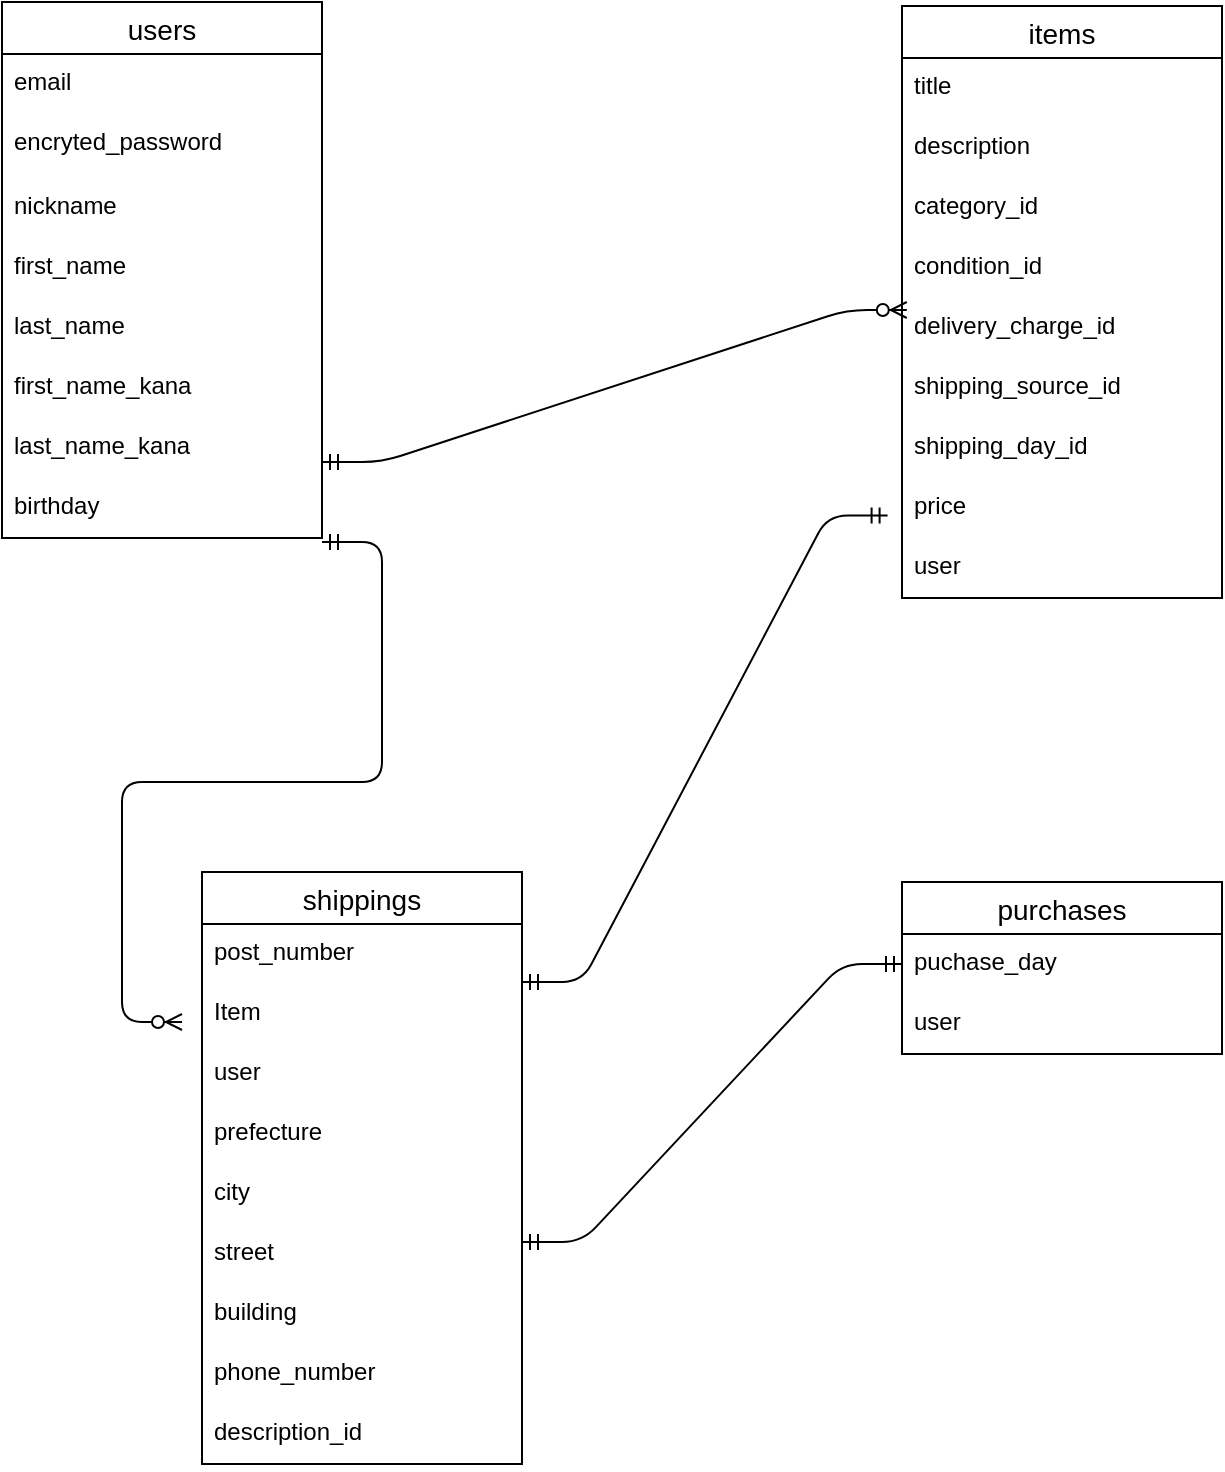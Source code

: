 <mxfile>
    <diagram id="FzIGQmmzbAbOqTe1vPDh" name="ページ1">
        <mxGraphModel dx="258" dy="563" grid="1" gridSize="10" guides="1" tooltips="1" connect="1" arrows="1" fold="1" page="1" pageScale="1" pageWidth="827" pageHeight="1169" math="0" shadow="0">
            <root>
                <mxCell id="0"/>
                <mxCell id="1" parent="0"/>
                <mxCell id="2" value="users" style="swimlane;fontStyle=0;childLayout=stackLayout;horizontal=1;startSize=26;horizontalStack=0;resizeParent=1;resizeParentMax=0;resizeLast=0;collapsible=1;marginBottom=0;align=center;fontSize=14;" parent="1" vertex="1">
                    <mxGeometry x="100" y="150" width="160" height="268" as="geometry"/>
                </mxCell>
                <mxCell id="3" value="email &#10;" style="text;strokeColor=none;fillColor=none;spacingLeft=4;spacingRight=4;overflow=hidden;rotatable=0;points=[[0,0.5],[1,0.5]];portConstraint=eastwest;fontSize=12;" parent="2" vertex="1">
                    <mxGeometry y="26" width="160" height="30" as="geometry"/>
                </mxCell>
                <mxCell id="5" value="encryted_password" style="text;strokeColor=none;fillColor=none;spacingLeft=4;spacingRight=4;overflow=hidden;rotatable=0;points=[[0,0.5],[1,0.5]];portConstraint=eastwest;fontSize=12;" parent="2" vertex="1">
                    <mxGeometry y="56" width="160" height="32" as="geometry"/>
                </mxCell>
                <mxCell id="39" value="nickname" style="text;strokeColor=none;fillColor=none;spacingLeft=4;spacingRight=4;overflow=hidden;rotatable=0;points=[[0,0.5],[1,0.5]];portConstraint=eastwest;fontSize=12;" parent="2" vertex="1">
                    <mxGeometry y="88" width="160" height="30" as="geometry"/>
                </mxCell>
                <mxCell id="45" value="first_name" style="text;strokeColor=none;fillColor=none;spacingLeft=4;spacingRight=4;overflow=hidden;rotatable=0;points=[[0,0.5],[1,0.5]];portConstraint=eastwest;fontSize=12;" parent="2" vertex="1">
                    <mxGeometry y="118" width="160" height="30" as="geometry"/>
                </mxCell>
                <mxCell id="40" value="last_name" style="text;strokeColor=none;fillColor=none;spacingLeft=4;spacingRight=4;overflow=hidden;rotatable=0;points=[[0,0.5],[1,0.5]];portConstraint=eastwest;fontSize=12;" parent="2" vertex="1">
                    <mxGeometry y="148" width="160" height="30" as="geometry"/>
                </mxCell>
                <mxCell id="47" value="first_name_kana" style="text;strokeColor=none;fillColor=none;spacingLeft=4;spacingRight=4;overflow=hidden;rotatable=0;points=[[0,0.5],[1,0.5]];portConstraint=eastwest;fontSize=12;" parent="2" vertex="1">
                    <mxGeometry y="178" width="160" height="30" as="geometry"/>
                </mxCell>
                <mxCell id="48" value="last_name_kana" style="text;strokeColor=none;fillColor=none;spacingLeft=4;spacingRight=4;overflow=hidden;rotatable=0;points=[[0,0.5],[1,0.5]];portConstraint=eastwest;fontSize=12;" parent="2" vertex="1">
                    <mxGeometry y="208" width="160" height="30" as="geometry"/>
                </mxCell>
                <mxCell id="46" value="birthday" style="text;strokeColor=none;fillColor=none;spacingLeft=4;spacingRight=4;overflow=hidden;rotatable=0;points=[[0,0.5],[1,0.5]];portConstraint=eastwest;fontSize=12;" parent="2" vertex="1">
                    <mxGeometry y="238" width="160" height="30" as="geometry"/>
                </mxCell>
                <mxCell id="29" value="items" style="swimlane;fontStyle=0;childLayout=stackLayout;horizontal=1;startSize=26;horizontalStack=0;resizeParent=1;resizeParentMax=0;resizeLast=0;collapsible=1;marginBottom=0;align=center;fontSize=14;" parent="1" vertex="1">
                    <mxGeometry x="550" y="152" width="160" height="296" as="geometry"/>
                </mxCell>
                <mxCell id="30" value="title" style="text;strokeColor=none;fillColor=none;spacingLeft=4;spacingRight=4;overflow=hidden;rotatable=0;points=[[0,0.5],[1,0.5]];portConstraint=eastwest;fontSize=12;" parent="29" vertex="1">
                    <mxGeometry y="26" width="160" height="30" as="geometry"/>
                </mxCell>
                <mxCell id="31" value="description" style="text;strokeColor=none;fillColor=none;spacingLeft=4;spacingRight=4;overflow=hidden;rotatable=0;points=[[0,0.5],[1,0.5]];portConstraint=eastwest;fontSize=12;" parent="29" vertex="1">
                    <mxGeometry y="56" width="160" height="30" as="geometry"/>
                </mxCell>
                <mxCell id="79" value="category_id" style="text;strokeColor=none;fillColor=none;spacingLeft=4;spacingRight=4;overflow=hidden;rotatable=0;points=[[0,0.5],[1,0.5]];portConstraint=eastwest;fontSize=12;" parent="29" vertex="1">
                    <mxGeometry y="86" width="160" height="30" as="geometry"/>
                </mxCell>
                <mxCell id="34" value="condition_id" style="text;strokeColor=none;fillColor=none;spacingLeft=4;spacingRight=4;overflow=hidden;rotatable=0;points=[[0,0.5],[1,0.5]];portConstraint=eastwest;fontSize=12;" parent="29" vertex="1">
                    <mxGeometry y="116" width="160" height="30" as="geometry"/>
                </mxCell>
                <mxCell id="35" value="delivery_charge_id " style="text;strokeColor=none;fillColor=none;spacingLeft=4;spacingRight=4;overflow=hidden;rotatable=0;points=[[0,0.5],[1,0.5]];portConstraint=eastwest;fontSize=12;" parent="29" vertex="1">
                    <mxGeometry y="146" width="160" height="30" as="geometry"/>
                </mxCell>
                <mxCell id="37" value="shipping_source_id" style="text;strokeColor=none;fillColor=none;spacingLeft=4;spacingRight=4;overflow=hidden;rotatable=0;points=[[0,0.5],[1,0.5]];portConstraint=eastwest;fontSize=12;" parent="29" vertex="1">
                    <mxGeometry y="176" width="160" height="30" as="geometry"/>
                </mxCell>
                <mxCell id="38" value="shipping_day_id" style="text;strokeColor=none;fillColor=none;spacingLeft=4;spacingRight=4;overflow=hidden;rotatable=0;points=[[0,0.5],[1,0.5]];portConstraint=eastwest;fontSize=12;" parent="29" vertex="1">
                    <mxGeometry y="206" width="160" height="30" as="geometry"/>
                </mxCell>
                <mxCell id="36" value="price" style="text;strokeColor=none;fillColor=none;spacingLeft=4;spacingRight=4;overflow=hidden;rotatable=0;points=[[0,0.5],[1,0.5]];portConstraint=eastwest;fontSize=12;" parent="29" vertex="1">
                    <mxGeometry y="236" width="160" height="30" as="geometry"/>
                </mxCell>
                <mxCell id="33" value="user" style="text;strokeColor=none;fillColor=none;spacingLeft=4;spacingRight=4;overflow=hidden;rotatable=0;points=[[0,0.5],[1,0.5]];portConstraint=eastwest;fontSize=12;" parent="29" vertex="1">
                    <mxGeometry y="266" width="160" height="30" as="geometry"/>
                </mxCell>
                <mxCell id="49" value="purchases" style="swimlane;fontStyle=0;childLayout=stackLayout;horizontal=1;startSize=26;horizontalStack=0;resizeParent=1;resizeParentMax=0;resizeLast=0;collapsible=1;marginBottom=0;align=center;fontSize=14;" parent="1" vertex="1">
                    <mxGeometry x="550" y="590" width="160" height="86" as="geometry"/>
                </mxCell>
                <mxCell id="52" value="puchase_day" style="text;strokeColor=none;fillColor=none;spacingLeft=4;spacingRight=4;overflow=hidden;rotatable=0;points=[[0,0.5],[1,0.5]];portConstraint=eastwest;fontSize=12;" parent="49" vertex="1">
                    <mxGeometry y="26" width="160" height="30" as="geometry"/>
                </mxCell>
                <mxCell id="65" value="user" style="text;strokeColor=none;fillColor=none;spacingLeft=4;spacingRight=4;overflow=hidden;rotatable=0;points=[[0,0.5],[1,0.5]];portConstraint=eastwest;fontSize=12;" parent="49" vertex="1">
                    <mxGeometry y="56" width="160" height="30" as="geometry"/>
                </mxCell>
                <mxCell id="56" value="shippings" style="swimlane;fontStyle=0;childLayout=stackLayout;horizontal=1;startSize=26;horizontalStack=0;resizeParent=1;resizeParentMax=0;resizeLast=0;collapsible=1;marginBottom=0;align=center;fontSize=14;" parent="1" vertex="1">
                    <mxGeometry x="200" y="585" width="160" height="296" as="geometry"/>
                </mxCell>
                <mxCell id="57" value="post_number" style="text;strokeColor=none;fillColor=none;spacingLeft=4;spacingRight=4;overflow=hidden;rotatable=0;points=[[0,0.5],[1,0.5]];portConstraint=eastwest;fontSize=12;" parent="56" vertex="1">
                    <mxGeometry y="26" width="160" height="30" as="geometry"/>
                </mxCell>
                <mxCell id="80" value="Item" style="text;strokeColor=none;fillColor=none;spacingLeft=4;spacingRight=4;overflow=hidden;rotatable=0;points=[[0,0.5],[1,0.5]];portConstraint=eastwest;fontSize=12;" vertex="1" parent="56">
                    <mxGeometry y="56" width="160" height="30" as="geometry"/>
                </mxCell>
                <mxCell id="66" value="user&#10;" style="text;strokeColor=none;fillColor=none;spacingLeft=4;spacingRight=4;overflow=hidden;rotatable=0;points=[[0,0.5],[1,0.5]];portConstraint=eastwest;fontSize=12;" parent="56" vertex="1">
                    <mxGeometry y="86" width="160" height="30" as="geometry"/>
                </mxCell>
                <mxCell id="81" value="prefecture" style="text;strokeColor=none;fillColor=none;spacingLeft=4;spacingRight=4;overflow=hidden;rotatable=0;points=[[0,0.5],[1,0.5]];portConstraint=eastwest;fontSize=12;" vertex="1" parent="56">
                    <mxGeometry y="116" width="160" height="30" as="geometry"/>
                </mxCell>
                <mxCell id="59" value="city" style="text;strokeColor=none;fillColor=none;spacingLeft=4;spacingRight=4;overflow=hidden;rotatable=0;points=[[0,0.5],[1,0.5]];portConstraint=eastwest;fontSize=12;" parent="56" vertex="1">
                    <mxGeometry y="146" width="160" height="30" as="geometry"/>
                </mxCell>
                <mxCell id="62" value="street" style="text;strokeColor=none;fillColor=none;spacingLeft=4;spacingRight=4;overflow=hidden;rotatable=0;points=[[0,0.5],[1,0.5]];portConstraint=eastwest;fontSize=12;" parent="56" vertex="1">
                    <mxGeometry y="176" width="160" height="30" as="geometry"/>
                </mxCell>
                <mxCell id="63" value="building" style="text;strokeColor=none;fillColor=none;spacingLeft=4;spacingRight=4;overflow=hidden;rotatable=0;points=[[0,0.5],[1,0.5]];portConstraint=eastwest;fontSize=12;" parent="56" vertex="1">
                    <mxGeometry y="206" width="160" height="30" as="geometry"/>
                </mxCell>
                <mxCell id="61" value="phone_number" style="text;strokeColor=none;fillColor=none;spacingLeft=4;spacingRight=4;overflow=hidden;rotatable=0;points=[[0,0.5],[1,0.5]];portConstraint=eastwest;fontSize=12;" parent="56" vertex="1">
                    <mxGeometry y="236" width="160" height="30" as="geometry"/>
                </mxCell>
                <mxCell id="76" value="description_id" style="text;strokeColor=none;fillColor=none;spacingLeft=4;spacingRight=4;overflow=hidden;rotatable=0;points=[[0,0.5],[1,0.5]];portConstraint=eastwest;fontSize=12;" parent="56" vertex="1">
                    <mxGeometry y="266" width="160" height="30" as="geometry"/>
                </mxCell>
                <mxCell id="69" value="" style="edgeStyle=entityRelationEdgeStyle;fontSize=12;html=1;endArrow=ERzeroToMany;startArrow=ERmandOne;entryX=0.015;entryY=0.2;entryDx=0;entryDy=0;entryPerimeter=0;" parent="1" target="35" edge="1">
                    <mxGeometry width="100" height="100" relative="1" as="geometry">
                        <mxPoint x="260" y="380" as="sourcePoint"/>
                        <mxPoint x="360" y="280" as="targetPoint"/>
                    </mxGeometry>
                </mxCell>
                <mxCell id="73" value="" style="edgeStyle=entityRelationEdgeStyle;fontSize=12;html=1;endArrow=ERmandOne;startArrow=ERmandOne;entryX=-0.045;entryY=0.627;entryDx=0;entryDy=0;entryPerimeter=0;" parent="1" edge="1">
                    <mxGeometry width="100" height="100" relative="1" as="geometry">
                        <mxPoint x="360" y="640" as="sourcePoint"/>
                        <mxPoint x="542.8" y="406.81" as="targetPoint"/>
                    </mxGeometry>
                </mxCell>
                <mxCell id="74" value="" style="edgeStyle=entityRelationEdgeStyle;fontSize=12;html=1;endArrow=ERmandOne;startArrow=ERmandOne;entryX=0;entryY=0.5;entryDx=0;entryDy=0;" parent="1" target="52" edge="1">
                    <mxGeometry width="100" height="100" relative="1" as="geometry">
                        <mxPoint x="360" y="770" as="sourcePoint"/>
                        <mxPoint x="460" y="670" as="targetPoint"/>
                    </mxGeometry>
                </mxCell>
                <mxCell id="75" value="" style="edgeStyle=entityRelationEdgeStyle;fontSize=12;html=1;endArrow=ERzeroToMany;startArrow=ERmandOne;" parent="1" edge="1">
                    <mxGeometry width="100" height="100" relative="1" as="geometry">
                        <mxPoint x="260" y="420" as="sourcePoint"/>
                        <mxPoint x="190" y="660" as="targetPoint"/>
                    </mxGeometry>
                </mxCell>
            </root>
        </mxGraphModel>
    </diagram>
</mxfile>